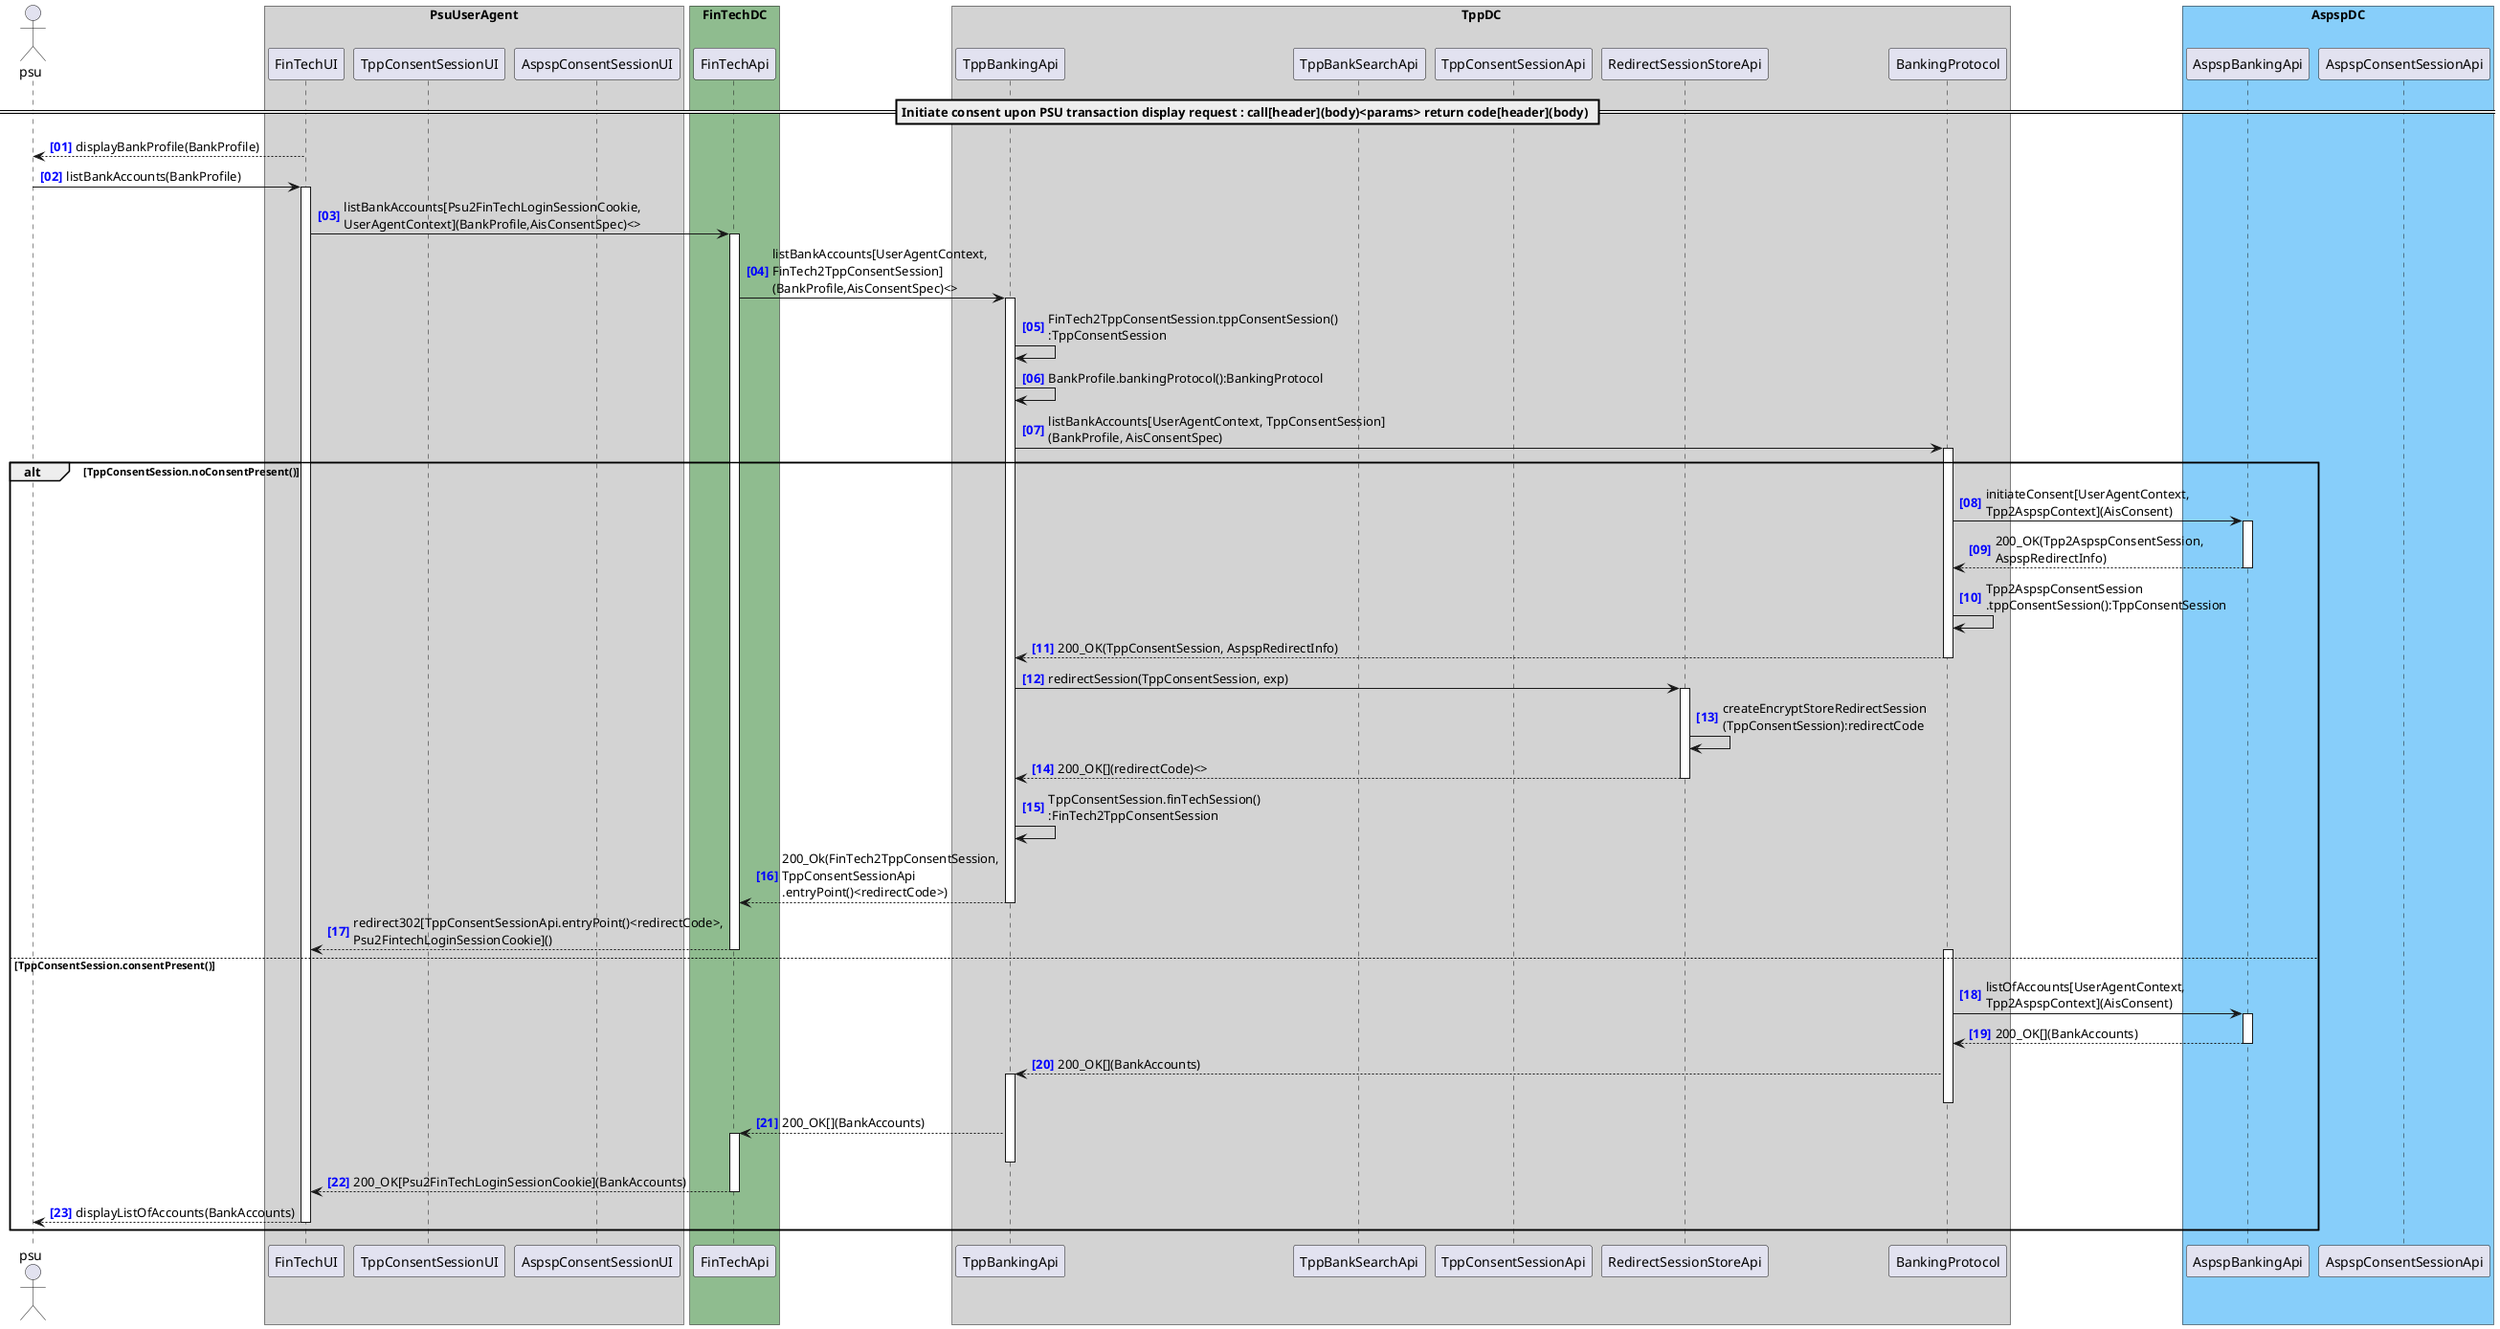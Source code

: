 @startuml

autonumber "<b><color blue>[00]"
actor psu

box "PsuUserAgent" #LightGray
    participant "FinTechUI" as FinTechUI
    participant "TppConsentSessionUI" as TppConsentSessionUI
    participant "AspspConsentSessionUI" as AspspConsentSessionUI
end box
box "FinTechDC" #DarkSeaGreen
    participant "FinTechApi" as FinTechApi
end box
box "TppDC" #LightGray
    participant "TppBankingApi" as TppBankingApi
    participant "TppBankSearchApi" as TppBankSearchApi
    participant "TppConsentSessionApi" as TppConsentSessionApi

    participant "RedirectSessionStoreApi" as RedirectSessionStoreApi
    participant "BankingProtocol" as BankingProtocol
end box
box "AspspDC" #LightSkyBlue
	participant "AspspBankingApi" as AspspBankingApi
    participant "AspspConsentSessionApi" as AspspConsentSessionApi
end box

== Initiate consent upon PSU transaction display request : call[header](body)<params> return code[header](body) ==

FinTechUI --> psu : displayBankProfile(BankProfile)
psu -> FinTechUI ++ : listBankAccounts(BankProfile)
FinTechUI -> FinTechApi ++ : listBankAccounts[Psu2FinTechLoginSessionCookie,\nUserAgentContext](BankProfile,AisConsentSpec)<>
FinTechApi -> TppBankingApi ++ : listBankAccounts[UserAgentContext,\nFinTech2TppConsentSession]\n(BankProfile,AisConsentSpec)<>
TppBankingApi -> TppBankingApi : FinTech2TppConsentSession.tppConsentSession()\n:TppConsentSession
TppBankingApi -> TppBankingApi : BankProfile.bankingProtocol():BankingProtocol
TppBankingApi -> BankingProtocol ++ : listBankAccounts[UserAgentContext, TppConsentSession]\n(BankProfile, AisConsentSpec) 

alt TppConsentSession.noConsentPresent()
    BankingProtocol -> AspspBankingApi ++ : initiateConsent[UserAgentContext,\nTpp2AspspContext](AisConsent) 
    return 200_OK(Tpp2AspspConsentSession,\nAspspRedirectInfo)
    BankingProtocol -> BankingProtocol : Tpp2AspspConsentSession\n.tppConsentSession():TppConsentSession
    return 200_OK(TppConsentSession, AspspRedirectInfo)
    TppBankingApi -> RedirectSessionStoreApi ++ : redirectSession(TppConsentSession, exp)
    RedirectSessionStoreApi -> RedirectSessionStoreApi : createEncryptStoreRedirectSession\n(TppConsentSession):redirectCode
    return 200_OK[](redirectCode)<>
    TppBankingApi -> TppBankingApi : TppConsentSession.finTechSession()\n:FinTech2TppConsentSession
    return 200_Ok(FinTech2TppConsentSession,\nTppConsentSessionApi\n.entryPoint()<redirectCode>)
    return redirect302[TppConsentSessionApi.entryPoint()<redirectCode>,\nPsu2FintechLoginSessionCookie]()
else TppConsentSession.consentPresent()
    activate BankingProtocol
    BankingProtocol -> AspspBankingApi ++ : listOfAccounts[UserAgentContext,\nTpp2AspspContext](AisConsent) 
    return 200_OK[](BankAccounts)
    BankingProtocol --> TppBankingApi ++: 200_OK[](BankAccounts)
    deactivate BankingProtocol
    TppBankingApi --> FinTechApi ++ : 200_OK[](BankAccounts)
    deactivate TppBankingApi
    FinTechApi --> FinTechUI : 200_OK[Psu2FinTechLoginSessionCookie](BankAccounts)
    deactivate FinTechApi
    return displayListOfAccounts(BankAccounts)
end
@enduml
